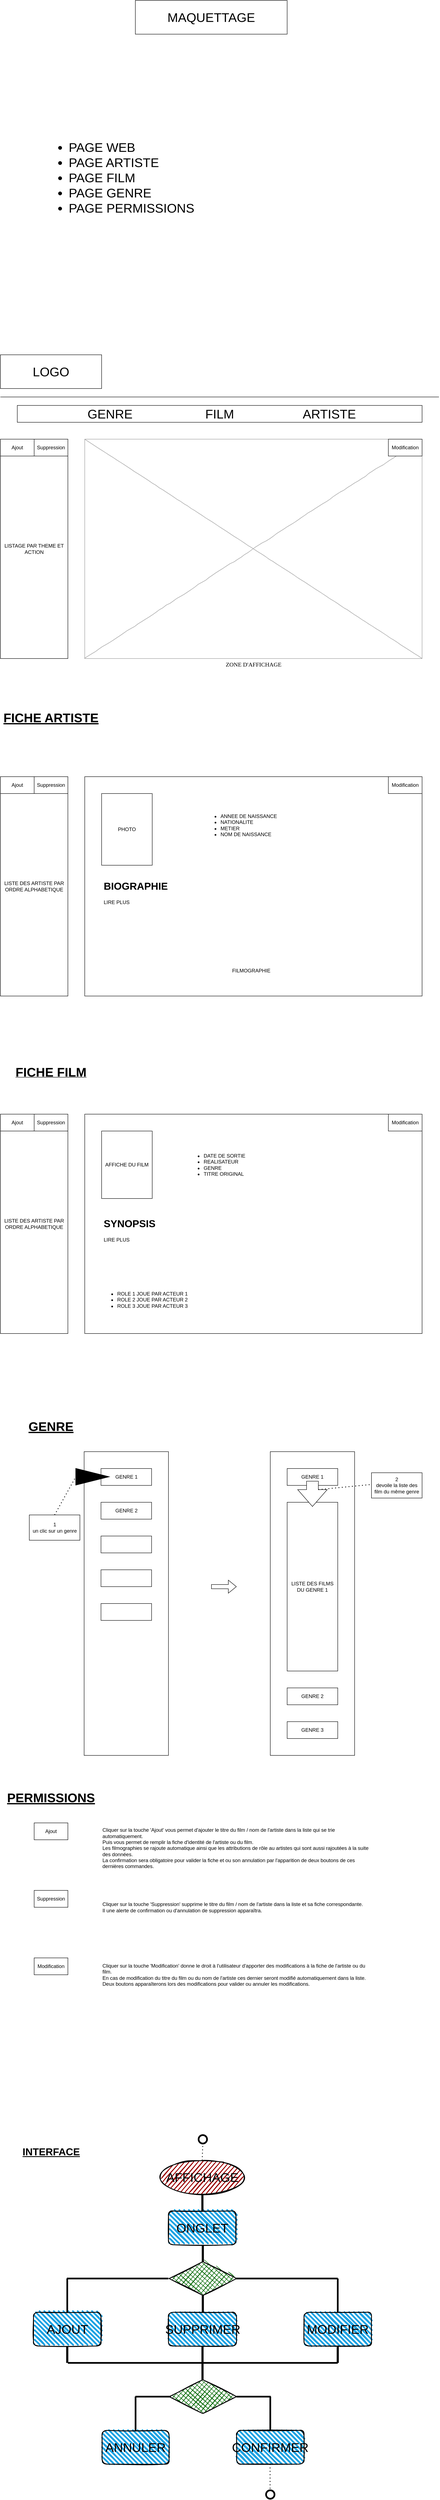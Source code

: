 <mxfile version="20.3.0" type="device"><diagram name="Page-1" id="03018318-947c-dd8e-b7a3-06fadd420f32"><mxGraphModel dx="1450" dy="1715" grid="1" gridSize="10" guides="1" tooltips="1" connect="1" arrows="1" fold="1" page="1" pageScale="1" pageWidth="1100" pageHeight="850" background="#ffffff" math="0" shadow="0"><root><mxCell id="0"/><mxCell id="1" parent="0"/><mxCell id="677b7b8949515195-16" value="ZONE D'AFFICHAGE" style="verticalLabelPosition=bottom;shadow=0;dashed=0;align=center;html=1;verticalAlign=top;strokeWidth=1;shape=mxgraph.mockup.graphics.simpleIcon;strokeColor=#999999;rounded=0;labelBackgroundColor=none;fontFamily=Verdana;fontSize=14;fontColor=#000000;comic=1;" parent="1" vertex="1"><mxGeometry x="240" y="240" width="800" height="520" as="geometry"/></mxCell><mxCell id="gR_RbI7nqdd1gmdEh4gm-1" value="LISTAGE PAR THEME ET ACTION" style="rounded=0;whiteSpace=wrap;html=1;" parent="1" vertex="1"><mxGeometry x="40" y="240" width="160" height="520" as="geometry"/></mxCell><mxCell id="gR_RbI7nqdd1gmdEh4gm-2" value="Ajout" style="rounded=0;whiteSpace=wrap;html=1;" parent="1" vertex="1"><mxGeometry x="40" y="240" width="80" height="40" as="geometry"/></mxCell><mxCell id="gR_RbI7nqdd1gmdEh4gm-3" value="Suppression&lt;span style=&quot;color: rgba(0, 0, 0, 0); font-family: monospace; font-size: 0px; text-align: start;&quot;&gt;%3CmxGraphModel%3E%3Croot%3E%3CmxCell%20id%3D%220%22%2F%3E%3CmxCell%20id%3D%221%22%20parent%3D%220%22%2F%3E%3CmxCell%20id%3D%222%22%20value%3D%22Ajout%22%20style%3D%22rounded%3D0%3BwhiteSpace%3Dwrap%3Bhtml%3D1%3B%22%20vertex%3D%221%22%20parent%3D%221%22%3E%3CmxGeometry%20x%3D%22460%22%20y%3D%2260%22%20width%3D%2270%22%20height%3D%2240%22%20as%3D%22geometry%22%2F%3E%3C%2FmxCell%3E%3C%2Froot%3E%3C%2FmxGraphModel%3E&lt;/span&gt;" style="rounded=0;whiteSpace=wrap;html=1;" parent="1" vertex="1"><mxGeometry x="120" y="240" width="80" height="40" as="geometry"/></mxCell><mxCell id="gR_RbI7nqdd1gmdEh4gm-4" value="Modification" style="rounded=0;whiteSpace=wrap;html=1;" parent="1" vertex="1"><mxGeometry x="960" y="240" width="80" height="40" as="geometry"/></mxCell><mxCell id="gR_RbI7nqdd1gmdEh4gm-5" value="" style="rounded=0;whiteSpace=wrap;html=1;" parent="1" vertex="1"><mxGeometry x="240" y="1040" width="800" height="520" as="geometry"/></mxCell><mxCell id="gR_RbI7nqdd1gmdEh4gm-7" value="PHOTO" style="rounded=0;whiteSpace=wrap;html=1;" parent="1" vertex="1"><mxGeometry x="280" y="1080" width="120" height="170" as="geometry"/></mxCell><mxCell id="gR_RbI7nqdd1gmdEh4gm-11" value="&lt;ul&gt;&lt;li&gt;ANNEE DE NAISSANCE&lt;/li&gt;&lt;li&gt;NATIONALITE&lt;/li&gt;&lt;li&gt;METIER&lt;/li&gt;&lt;li&gt;NOM DE NAISSANCE&lt;/li&gt;&lt;/ul&gt;" style="text;strokeColor=none;fillColor=none;html=1;whiteSpace=wrap;verticalAlign=middle;overflow=hidden;" parent="1" vertex="1"><mxGeometry x="520" y="1070" width="230" height="170" as="geometry"/></mxCell><mxCell id="gR_RbI7nqdd1gmdEh4gm-12" value="&lt;h1&gt;BIOGRAPHIE&lt;/h1&gt;&lt;div&gt;LIRE PLUS&lt;/div&gt;" style="text;html=1;strokeColor=none;fillColor=none;spacing=5;spacingTop=-20;whiteSpace=wrap;overflow=hidden;rounded=0;" parent="1" vertex="1"><mxGeometry x="280" y="1280" width="720" height="120" as="geometry"/></mxCell><mxCell id="gR_RbI7nqdd1gmdEh4gm-13" value="FILMOGRAPHIE" style="text;html=1;strokeColor=none;fillColor=none;align=center;verticalAlign=middle;whiteSpace=wrap;rounded=0;" parent="1" vertex="1"><mxGeometry x="275" y="1440" width="720" height="120" as="geometry"/></mxCell><mxCell id="gR_RbI7nqdd1gmdEh4gm-15" value="FICHE ARTISTE&lt;br style=&quot;font-size: 30px;&quot;&gt;" style="text;html=1;strokeColor=none;fillColor=none;align=center;verticalAlign=middle;whiteSpace=wrap;rounded=0;fontStyle=5;fontSize=30;" parent="1" vertex="1"><mxGeometry x="40" y="880" width="240" height="40" as="geometry"/></mxCell><mxCell id="gR_RbI7nqdd1gmdEh4gm-16" value="" style="rounded=0;whiteSpace=wrap;html=1;" parent="1" vertex="1"><mxGeometry x="240" y="1840" width="800" height="520" as="geometry"/></mxCell><mxCell id="gR_RbI7nqdd1gmdEh4gm-17" value="&lt;b&gt;&lt;u&gt;&lt;font style=&quot;font-size: 30px;&quot;&gt;FICHE FILM&lt;/font&gt;&lt;/u&gt;&lt;/b&gt;" style="text;html=1;strokeColor=none;fillColor=none;align=center;verticalAlign=middle;whiteSpace=wrap;rounded=0;" parent="1" vertex="1"><mxGeometry x="40" y="1720" width="240" height="40" as="geometry"/></mxCell><mxCell id="gR_RbI7nqdd1gmdEh4gm-18" value="AFFICHE DU FILM" style="rounded=0;whiteSpace=wrap;html=1;" parent="1" vertex="1"><mxGeometry x="280" y="1880" width="120" height="160" as="geometry"/></mxCell><mxCell id="gR_RbI7nqdd1gmdEh4gm-19" value="&lt;ul&gt;&lt;li&gt;DATE DE SORTIE&lt;/li&gt;&lt;li&gt;REALISATEUR&lt;/li&gt;&lt;li&gt;GENRE&lt;/li&gt;&lt;li&gt;TITRE ORIGINAL&lt;/li&gt;&lt;/ul&gt;" style="text;strokeColor=none;fillColor=none;html=1;whiteSpace=wrap;verticalAlign=middle;overflow=hidden;" parent="1" vertex="1"><mxGeometry x="480" y="1880" width="240" height="160" as="geometry"/></mxCell><mxCell id="gR_RbI7nqdd1gmdEh4gm-20" value="&lt;h1&gt;SYNOPSIS&lt;/h1&gt;&lt;div&gt;LIRE PLUS&lt;/div&gt;" style="text;html=1;strokeColor=none;fillColor=none;spacing=5;spacingTop=-20;whiteSpace=wrap;overflow=hidden;rounded=0;" parent="1" vertex="1"><mxGeometry x="280" y="2080" width="720" height="120" as="geometry"/></mxCell><mxCell id="gR_RbI7nqdd1gmdEh4gm-21" value="&lt;ul&gt;&lt;li&gt;ROLE 1 JOUE PAR ACTEUR 1&lt;/li&gt;&lt;li&gt;ROLE 2 JOUE PAR ACTEUR 2&lt;/li&gt;&lt;li&gt;ROLE 3 JOUE PAR ACTEUR 3&lt;/li&gt;&lt;/ul&gt;" style="text;strokeColor=none;fillColor=none;html=1;whiteSpace=wrap;verticalAlign=middle;overflow=hidden;" parent="1" vertex="1"><mxGeometry x="275" y="2240" width="720" height="80" as="geometry"/></mxCell><mxCell id="gR_RbI7nqdd1gmdEh4gm-22" value="" style="rounded=0;whiteSpace=wrap;html=1;" parent="1" vertex="1"><mxGeometry x="238.5" y="2640" width="200" height="720" as="geometry"/></mxCell><mxCell id="gR_RbI7nqdd1gmdEh4gm-23" value="GENRE 1" style="rounded=0;whiteSpace=wrap;html=1;" parent="1" vertex="1"><mxGeometry x="278.5" y="2680" width="120" height="40" as="geometry"/></mxCell><mxCell id="gR_RbI7nqdd1gmdEh4gm-24" value="GENRE 2" style="rounded=0;whiteSpace=wrap;html=1;" parent="1" vertex="1"><mxGeometry x="278.5" y="2760" width="120" height="40" as="geometry"/></mxCell><mxCell id="gR_RbI7nqdd1gmdEh4gm-25" value="" style="rounded=0;whiteSpace=wrap;html=1;" parent="1" vertex="1"><mxGeometry x="278.5" y="2840" width="120" height="40" as="geometry"/></mxCell><mxCell id="gR_RbI7nqdd1gmdEh4gm-26" value="" style="rounded=0;whiteSpace=wrap;html=1;" parent="1" vertex="1"><mxGeometry x="278.5" y="2920" width="120" height="40" as="geometry"/></mxCell><mxCell id="gR_RbI7nqdd1gmdEh4gm-27" value="" style="rounded=0;whiteSpace=wrap;html=1;" parent="1" vertex="1"><mxGeometry x="278.5" y="3000" width="120" height="40" as="geometry"/></mxCell><mxCell id="gR_RbI7nqdd1gmdEh4gm-28" value="" style="rounded=0;whiteSpace=wrap;html=1;" parent="1" vertex="1"><mxGeometry x="680" y="2640" width="200" height="720" as="geometry"/></mxCell><mxCell id="gR_RbI7nqdd1gmdEh4gm-29" value="GENRE 1" style="rounded=0;whiteSpace=wrap;html=1;" parent="1" vertex="1"><mxGeometry x="720" y="2680" width="120" height="40" as="geometry"/></mxCell><mxCell id="gR_RbI7nqdd1gmdEh4gm-31" value="GENRE 2" style="rounded=0;whiteSpace=wrap;html=1;" parent="1" vertex="1"><mxGeometry x="720" y="3200" width="120" height="40" as="geometry"/></mxCell><mxCell id="gR_RbI7nqdd1gmdEh4gm-32" value="GENRE 3" style="rounded=0;whiteSpace=wrap;html=1;" parent="1" vertex="1"><mxGeometry x="720" y="3280" width="120" height="40" as="geometry"/></mxCell><mxCell id="gR_RbI7nqdd1gmdEh4gm-33" value="" style="shape=flexArrow;endArrow=classic;html=1;rounded=0;width=14;endSize=11.92;startArrow=none;" parent="1" source="gR_RbI7nqdd1gmdEh4gm-30" edge="1"><mxGeometry width="50" height="50" relative="1" as="geometry"><mxPoint x="790" y="3030" as="sourcePoint"/><mxPoint x="840" y="2980" as="targetPoint"/><Array as="points"/></mxGeometry></mxCell><mxCell id="gR_RbI7nqdd1gmdEh4gm-30" value="LISTE DES FILMS DU GENRE 1" style="rounded=0;whiteSpace=wrap;html=1;" parent="1" vertex="1"><mxGeometry x="720" y="2760" width="120" height="400" as="geometry"/></mxCell><mxCell id="gR_RbI7nqdd1gmdEh4gm-35" value="" style="shape=flexArrow;endArrow=classic;html=1;rounded=0;" parent="1" edge="1"><mxGeometry width="50" height="50" relative="1" as="geometry"><mxPoint x="540" y="2960" as="sourcePoint"/><mxPoint x="600" y="2960" as="targetPoint"/></mxGeometry></mxCell><mxCell id="gR_RbI7nqdd1gmdEh4gm-36" value="LISTE DES ARTISTE PAR ORDRE ALPHABETIQUE" style="rounded=0;whiteSpace=wrap;html=1;" parent="1" vertex="1"><mxGeometry x="40" y="1040" width="160" height="520" as="geometry"/></mxCell><mxCell id="gR_RbI7nqdd1gmdEh4gm-37" value="LISTE DES ARTISTE PAR ORDRE ALPHABETIQUE" style="rounded=0;whiteSpace=wrap;html=1;" parent="1" vertex="1"><mxGeometry x="40" y="1840" width="160" height="520" as="geometry"/></mxCell><mxCell id="KAuqBJ_WlnmUtHSCEGYd-1" value="" style="shape=mxgraph.arrows2.wedgeArrow;html=1;bendable=0;startWidth=20;fillColor=strokeColor;defaultFillColor=invert;defaultGradientColor=invert;rounded=0;" edge="1" parent="1"><mxGeometry width="100" height="100" relative="1" as="geometry"><mxPoint x="218.5" y="2699.5" as="sourcePoint"/><mxPoint x="298.5" y="2699.5" as="targetPoint"/></mxGeometry></mxCell><mxCell id="KAuqBJ_WlnmUtHSCEGYd-2" value="" style="html=1;shadow=0;dashed=0;align=center;verticalAlign=middle;shape=mxgraph.arrows2.arrow;dy=0.6;dx=40;direction=south;notch=0;" vertex="1" parent="1"><mxGeometry x="745" y="2710" width="70" height="60" as="geometry"/></mxCell><mxCell id="KAuqBJ_WlnmUtHSCEGYd-3" value="1&lt;br&gt;un clic sur un genre" style="rounded=0;whiteSpace=wrap;html=1;" vertex="1" parent="1"><mxGeometry x="108.5" y="2790" width="120" height="60" as="geometry"/></mxCell><mxCell id="KAuqBJ_WlnmUtHSCEGYd-4" value="2&lt;br&gt;devoile la liste des film du même genre" style="rounded=0;whiteSpace=wrap;html=1;" vertex="1" parent="1"><mxGeometry x="920" y="2690" width="120" height="60" as="geometry"/></mxCell><mxCell id="KAuqBJ_WlnmUtHSCEGYd-6" value="" style="endArrow=none;dashed=1;html=1;dashPattern=1 3;strokeWidth=2;rounded=0;entryX=-0.017;entryY=0.633;entryDx=0;entryDy=0;entryPerimeter=0;exitX=0;exitY=0;exitDx=20;exitDy=21;exitPerimeter=0;" edge="1" parent="1" source="KAuqBJ_WlnmUtHSCEGYd-2"><mxGeometry width="50" height="50" relative="1" as="geometry"><mxPoint x="760" y="2990" as="sourcePoint"/><mxPoint x="917.96" y="2717.98" as="targetPoint"/></mxGeometry></mxCell><mxCell id="KAuqBJ_WlnmUtHSCEGYd-7" value="" style="endArrow=none;dashed=1;html=1;dashPattern=1 3;strokeWidth=2;rounded=0;exitX=0.5;exitY=0;exitDx=0;exitDy=0;" edge="1" parent="1" source="KAuqBJ_WlnmUtHSCEGYd-3"><mxGeometry width="50" height="50" relative="1" as="geometry"><mxPoint x="598.5" y="2990" as="sourcePoint"/><mxPoint x="218.5" y="2700" as="targetPoint"/></mxGeometry></mxCell><mxCell id="KAuqBJ_WlnmUtHSCEGYd-8" value="GENRE" style="text;html=1;strokeColor=none;fillColor=none;align=center;verticalAlign=middle;whiteSpace=wrap;rounded=0;strokeWidth=1;fontStyle=5;fontSize=30;" vertex="1" parent="1"><mxGeometry x="40" y="2560" width="240" height="40" as="geometry"/></mxCell><mxCell id="KAuqBJ_WlnmUtHSCEGYd-12" value="Modification" style="rounded=0;whiteSpace=wrap;html=1;" vertex="1" parent="1"><mxGeometry x="960" y="1040" width="80" height="40" as="geometry"/></mxCell><mxCell id="KAuqBJ_WlnmUtHSCEGYd-13" value="Modification" style="rounded=0;whiteSpace=wrap;html=1;" vertex="1" parent="1"><mxGeometry x="960" y="1840" width="80" height="40" as="geometry"/></mxCell><mxCell id="KAuqBJ_WlnmUtHSCEGYd-14" value="Ajout" style="rounded=0;whiteSpace=wrap;html=1;" vertex="1" parent="1"><mxGeometry x="40" y="1040" width="80" height="40" as="geometry"/></mxCell><mxCell id="KAuqBJ_WlnmUtHSCEGYd-15" value="Suppression&lt;span style=&quot;color: rgba(0, 0, 0, 0); font-family: monospace; font-size: 0px; text-align: start;&quot;&gt;%3CmxGraphModel%3E%3Croot%3E%3CmxCell%20id%3D%220%22%2F%3E%3CmxCell%20id%3D%221%22%20parent%3D%220%22%2F%3E%3CmxCell%20id%3D%222%22%20value%3D%22Ajout%22%20style%3D%22rounded%3D0%3BwhiteSpace%3Dwrap%3Bhtml%3D1%3B%22%20vertex%3D%221%22%20parent%3D%221%22%3E%3CmxGeometry%20x%3D%22460%22%20y%3D%2260%22%20width%3D%2270%22%20height%3D%2240%22%20as%3D%22geometry%22%2F%3E%3C%2FmxCell%3E%3C%2Froot%3E%3C%2FmxGraphModel%3E&lt;/span&gt;" style="rounded=0;whiteSpace=wrap;html=1;" vertex="1" parent="1"><mxGeometry x="120" y="1040" width="80" height="40" as="geometry"/></mxCell><mxCell id="KAuqBJ_WlnmUtHSCEGYd-16" value="Ajout" style="rounded=0;whiteSpace=wrap;html=1;" vertex="1" parent="1"><mxGeometry x="40" y="1840" width="80" height="40" as="geometry"/></mxCell><mxCell id="KAuqBJ_WlnmUtHSCEGYd-17" value="Suppression&lt;span style=&quot;color: rgba(0, 0, 0, 0); font-family: monospace; font-size: 0px; text-align: start;&quot;&gt;%3CmxGraphModel%3E%3Croot%3E%3CmxCell%20id%3D%220%22%2F%3E%3CmxCell%20id%3D%221%22%20parent%3D%220%22%2F%3E%3CmxCell%20id%3D%222%22%20value%3D%22Ajout%22%20style%3D%22rounded%3D0%3BwhiteSpace%3Dwrap%3Bhtml%3D1%3B%22%20vertex%3D%221%22%20parent%3D%221%22%3E%3CmxGeometry%20x%3D%22460%22%20y%3D%2260%22%20width%3D%2270%22%20height%3D%2240%22%20as%3D%22geometry%22%2F%3E%3C%2FmxCell%3E%3C%2Froot%3E%3C%2FmxGraphModel%3E&lt;/span&gt;" style="rounded=0;whiteSpace=wrap;html=1;" vertex="1" parent="1"><mxGeometry x="120" y="1840" width="80" height="40" as="geometry"/></mxCell><mxCell id="KAuqBJ_WlnmUtHSCEGYd-18" value="Ajout" style="rounded=0;whiteSpace=wrap;html=1;" vertex="1" parent="1"><mxGeometry x="120" y="3520" width="80" height="40" as="geometry"/></mxCell><mxCell id="KAuqBJ_WlnmUtHSCEGYd-19" value="Suppression&lt;span style=&quot;color: rgba(0, 0, 0, 0); font-family: monospace; font-size: 0px; text-align: start;&quot;&gt;%3CmxGraphModel%3E%3Croot%3E%3CmxCell%20id%3D%220%22%2F%3E%3CmxCell%20id%3D%221%22%20parent%3D%220%22%2F%3E%3CmxCell%20id%3D%222%22%20value%3D%22Ajout%22%20style%3D%22rounded%3D0%3BwhiteSpace%3Dwrap%3Bhtml%3D1%3B%22%20vertex%3D%221%22%20parent%3D%221%22%3E%3CmxGeometry%20x%3D%22460%22%20y%3D%2260%22%20width%3D%2270%22%20height%3D%2240%22%20as%3D%22geometry%22%2F%3E%3C%2FmxCell%3E%3C%2Froot%3E%3C%2FmxGraphModel%3E&lt;/span&gt;" style="rounded=0;whiteSpace=wrap;html=1;" vertex="1" parent="1"><mxGeometry x="120" y="3680" width="80" height="40" as="geometry"/></mxCell><mxCell id="KAuqBJ_WlnmUtHSCEGYd-20" value="Modification" style="rounded=0;whiteSpace=wrap;html=1;" vertex="1" parent="1"><mxGeometry x="120" y="3840" width="80" height="40" as="geometry"/></mxCell><mxCell id="KAuqBJ_WlnmUtHSCEGYd-21" value="PERMISSIONS" style="text;html=1;strokeColor=none;fillColor=none;align=center;verticalAlign=middle;whiteSpace=wrap;rounded=0;strokeWidth=1;fontSize=30;fontStyle=5" vertex="1" parent="1"><mxGeometry x="40" y="3440" width="240" height="40" as="geometry"/></mxCell><mxCell id="KAuqBJ_WlnmUtHSCEGYd-22" value="Cliquer sur la touche 'Ajout' vous permet d'ajouter le titre du film / nom de l'artiste dans la liste qui se trie automatiquement.&lt;br&gt;Puis vous permet de remplir la fiche d'identité de l'artiste ou du film.&lt;br&gt;Les filmographies se rajoute automatique ainsi que les attributions de rôle au artistes qui sont aussi rajoutées à la suite des données.&lt;br&gt;La confirmation sera obligatoire pour valider la fiche et ou son annulation par l'apparition de deux boutons de ces dernières commandes." style="text;html=1;strokeColor=none;fillColor=none;align=left;verticalAlign=middle;whiteSpace=wrap;rounded=0;strokeWidth=1;" vertex="1" parent="1"><mxGeometry x="280" y="3520" width="640" height="120" as="geometry"/></mxCell><mxCell id="KAuqBJ_WlnmUtHSCEGYd-23" value="Cliquer sur la touche 'Suppression' supprime le titre du film / nom de l'artiste dans la liste et sa fiche correspondante.&lt;br&gt;Il une alerte de confirmation ou d'annulation de suppression apparaîtra.&lt;span style=&quot;color: rgba(0, 0, 0, 0); font-family: monospace; font-size: 0px;&quot;&gt;%3CmxGraphModel%3E%3Croot%3E%3CmxCell%20id%3D%220%22%2F%3E%3CmxCell%20id%3D%221%22%20parent%3D%220%22%2F%3E%3CmxCell%20id%3D%222%22%20value%3D%22Modification%22%20style%3D%22rounded%3D0%3BwhiteSpace%3Dwrap%3Bhtml%3D1%3B%22%20vertex%3D%221%22%20parent%3D%221%22%3E%3CmxGeometry%20x%3D%22960%22%20y%3D%221840%22%20width%3D%2280%22%20height%3D%2240%22%20as%3D%22geometry%22%2F%3E%3C%2FmxCell%3E%3C%2Froot%3E%3C%2FmxGraphModel%3E&lt;/span&gt;" style="text;html=1;strokeColor=none;fillColor=none;align=left;verticalAlign=middle;whiteSpace=wrap;rounded=0;strokeWidth=1;" vertex="1" parent="1"><mxGeometry x="280" y="3680" width="641.5" height="80" as="geometry"/></mxCell><mxCell id="KAuqBJ_WlnmUtHSCEGYd-24" value="Cliquer sur la touche 'Modification' donne le droit à l'utilisateur d'apporter des modifications à la fiche de l'artiste ou du film.&lt;br&gt;En cas de modification du titre du film ou du nom de l'artiste ces dernier seront modifié automatiquement dans la liste. Deux boutons apparaîterons lors des modifications pour valider ou annuler les modifications." style="text;html=1;strokeColor=none;fillColor=none;align=left;verticalAlign=middle;whiteSpace=wrap;rounded=0;strokeWidth=1;" vertex="1" parent="1"><mxGeometry x="280" y="3840" width="641.5" height="80" as="geometry"/></mxCell><mxCell id="KAuqBJ_WlnmUtHSCEGYd-25" value="LOGO" style="rounded=0;whiteSpace=wrap;html=1;strokeWidth=1;fontSize=30;" vertex="1" parent="1"><mxGeometry x="40" y="40" width="240" height="80" as="geometry"/></mxCell><mxCell id="KAuqBJ_WlnmUtHSCEGYd-26" value="" style="endArrow=none;html=1;rounded=0;fontSize=30;" edge="1" parent="1"><mxGeometry width="50" height="50" relative="1" as="geometry"><mxPoint x="40" y="140" as="sourcePoint"/><mxPoint x="1080" y="140" as="targetPoint"/></mxGeometry></mxCell><mxCell id="KAuqBJ_WlnmUtHSCEGYd-27" value="" style="rounded=0;whiteSpace=wrap;html=1;strokeWidth=1;fontSize=30;" vertex="1" parent="1"><mxGeometry x="80" y="160" width="960" height="40" as="geometry"/></mxCell><mxCell id="KAuqBJ_WlnmUtHSCEGYd-28" value="GENRE" style="text;html=1;strokeColor=none;fillColor=none;align=center;verticalAlign=middle;whiteSpace=wrap;rounded=0;strokeWidth=1;fontSize=30;" vertex="1" parent="1"><mxGeometry x="240" y="160" width="120" height="40" as="geometry"/></mxCell><mxCell id="KAuqBJ_WlnmUtHSCEGYd-29" value="FILM" style="text;html=1;strokeColor=none;fillColor=none;align=center;verticalAlign=middle;whiteSpace=wrap;rounded=0;strokeWidth=1;fontSize=30;" vertex="1" parent="1"><mxGeometry x="500" y="160" width="120" height="40" as="geometry"/></mxCell><mxCell id="KAuqBJ_WlnmUtHSCEGYd-30" value="ARTISTE" style="text;html=1;strokeColor=none;fillColor=none;align=center;verticalAlign=middle;whiteSpace=wrap;rounded=0;strokeWidth=1;fontSize=30;" vertex="1" parent="1"><mxGeometry x="760" y="160" width="120" height="40" as="geometry"/></mxCell><mxCell id="KAuqBJ_WlnmUtHSCEGYd-31" value="MAQUETTAGE" style="rounded=0;whiteSpace=wrap;html=1;strokeWidth=1;fontSize=30;" vertex="1" parent="1"><mxGeometry x="360" y="-800" width="360" height="80" as="geometry"/></mxCell><mxCell id="KAuqBJ_WlnmUtHSCEGYd-32" value="&lt;ul&gt;&lt;li&gt;PAGE WEB&lt;/li&gt;&lt;li&gt;PAGE ARTISTE&lt;/li&gt;&lt;li&gt;PAGE FILM&lt;/li&gt;&lt;li&gt;PAGE GENRE&lt;/li&gt;&lt;li&gt;PAGE PERMISSIONS&lt;/li&gt;&lt;/ul&gt;" style="text;strokeColor=none;fillColor=none;html=1;whiteSpace=wrap;verticalAlign=middle;overflow=hidden;strokeWidth=1;fontSize=30;" vertex="1" parent="1"><mxGeometry x="160" y="-640" width="760" height="520" as="geometry"/></mxCell><mxCell id="KAuqBJ_WlnmUtHSCEGYd-33" value="ONGLET" style="rounded=1;whiteSpace=wrap;html=1;strokeWidth=2;fillWeight=4;hachureGap=8;hachureAngle=45;fillColor=#1ba1e2;sketch=1;fontSize=30;" vertex="1" parent="1"><mxGeometry x="438.5" y="4440" width="160" height="80" as="geometry"/></mxCell><mxCell id="KAuqBJ_WlnmUtHSCEGYd-34" value="" style="rhombus;whiteSpace=wrap;html=1;strokeWidth=2;fillWeight=-1;hachureGap=8;fillStyle=cross-hatch;fillColor=#006600;sketch=1;fontSize=30;" vertex="1" parent="1"><mxGeometry x="440" y="4560" width="160" height="80" as="geometry"/></mxCell><mxCell id="KAuqBJ_WlnmUtHSCEGYd-35" value="AJOUT" style="rounded=1;whiteSpace=wrap;html=1;strokeWidth=2;fillWeight=4;hachureGap=8;hachureAngle=45;fillColor=#1ba1e2;sketch=1;fontSize=30;" vertex="1" parent="1"><mxGeometry x="118.5" y="4680" width="160" height="80" as="geometry"/></mxCell><mxCell id="KAuqBJ_WlnmUtHSCEGYd-36" value="SUPPRIMER" style="rounded=1;whiteSpace=wrap;html=1;strokeWidth=2;fillWeight=4;hachureGap=8;hachureAngle=45;fillColor=#1ba1e2;sketch=1;fontSize=30;" vertex="1" parent="1"><mxGeometry x="438.5" y="4680" width="161.5" height="80" as="geometry"/></mxCell><mxCell id="KAuqBJ_WlnmUtHSCEGYd-37" value="AFFICHAGE" style="ellipse;whiteSpace=wrap;html=1;strokeWidth=2;fillWeight=2;hachureGap=8;fillColor=#990000;fillStyle=dots;sketch=1;fontSize=30;" vertex="1" parent="1"><mxGeometry x="418.5" y="4320" width="200" height="80" as="geometry"/></mxCell><mxCell id="KAuqBJ_WlnmUtHSCEGYd-38" value="MODIFIER" style="rounded=1;whiteSpace=wrap;html=1;strokeWidth=2;fillWeight=4;hachureGap=8;hachureAngle=45;fillColor=#1ba1e2;sketch=1;fontSize=30;" vertex="1" parent="1"><mxGeometry x="760" y="4680" width="160" height="80" as="geometry"/></mxCell><mxCell id="KAuqBJ_WlnmUtHSCEGYd-39" value="" style="rhombus;whiteSpace=wrap;html=1;strokeWidth=2;fillWeight=-1;hachureGap=8;fillStyle=cross-hatch;fillColor=#006600;sketch=1;fontSize=30;" vertex="1" parent="1"><mxGeometry x="440" y="4840" width="160" height="80" as="geometry"/></mxCell><mxCell id="KAuqBJ_WlnmUtHSCEGYd-40" value="ANNULER" style="rounded=1;whiteSpace=wrap;html=1;strokeWidth=2;fillWeight=4;hachureGap=8;hachureAngle=45;fillColor=#1ba1e2;sketch=1;fontSize=30;" vertex="1" parent="1"><mxGeometry x="281" y="4960" width="159" height="80" as="geometry"/></mxCell><mxCell id="KAuqBJ_WlnmUtHSCEGYd-41" value="CONFIRMER" style="rounded=1;whiteSpace=wrap;html=1;strokeWidth=2;fillWeight=4;hachureGap=8;hachureAngle=45;fillColor=#1ba1e2;sketch=1;fontSize=30;" vertex="1" parent="1"><mxGeometry x="600" y="4960" width="160" height="80" as="geometry"/></mxCell><mxCell id="KAuqBJ_WlnmUtHSCEGYd-43" value="" style="line;strokeWidth=5;direction=south;html=1;fontSize=30;" vertex="1" parent="1"><mxGeometry x="514" y="4400" width="10" height="40" as="geometry"/></mxCell><mxCell id="KAuqBJ_WlnmUtHSCEGYd-44" value="" style="line;strokeWidth=5;direction=south;html=1;fontSize=30;" vertex="1" parent="1"><mxGeometry x="515" y="4520" width="10" height="40" as="geometry"/></mxCell><mxCell id="KAuqBJ_WlnmUtHSCEGYd-45" value="" style="line;strokeWidth=5;direction=south;html=1;fontSize=30;" vertex="1" parent="1"><mxGeometry x="515" y="4640" width="10" height="40" as="geometry"/></mxCell><mxCell id="KAuqBJ_WlnmUtHSCEGYd-46" value="" style="line;strokeWidth=4;html=1;perimeter=backbonePerimeter;points=[];outlineConnect=0;fontSize=30;" vertex="1" parent="1"><mxGeometry x="599" y="4595" width="241" height="10" as="geometry"/></mxCell><mxCell id="KAuqBJ_WlnmUtHSCEGYd-47" value="" style="line;strokeWidth=4;html=1;perimeter=backbonePerimeter;points=[];outlineConnect=0;fontSize=30;" vertex="1" parent="1"><mxGeometry x="197.5" y="4595" width="241" height="10" as="geometry"/></mxCell><mxCell id="KAuqBJ_WlnmUtHSCEGYd-48" value="" style="line;strokeWidth=4;direction=south;html=1;fontSize=30;" vertex="1" parent="1"><mxGeometry x="835" y="4600" width="10" height="80" as="geometry"/></mxCell><mxCell id="KAuqBJ_WlnmUtHSCEGYd-49" value="" style="line;strokeWidth=4;direction=south;html=1;fontSize=30;" vertex="1" parent="1"><mxGeometry x="193.5" y="4600" width="10" height="80" as="geometry"/></mxCell><mxCell id="KAuqBJ_WlnmUtHSCEGYd-50" value="" style="line;strokeWidth=5;direction=south;html=1;fontSize=30;" vertex="1" parent="1"><mxGeometry x="514.25" y="4760" width="10" height="80" as="geometry"/></mxCell><mxCell id="KAuqBJ_WlnmUtHSCEGYd-51" value="" style="line;strokeWidth=4;html=1;fontSize=30;" vertex="1" parent="1"><mxGeometry x="600" y="4875" width="81" height="10" as="geometry"/></mxCell><mxCell id="KAuqBJ_WlnmUtHSCEGYd-52" value="" style="line;strokeWidth=4;html=1;fontSize=30;" vertex="1" parent="1"><mxGeometry x="360" y="4875" width="84.5" height="10" as="geometry"/></mxCell><mxCell id="KAuqBJ_WlnmUtHSCEGYd-53" value="" style="line;strokeWidth=4;direction=south;html=1;fontSize=30;" vertex="1" parent="1"><mxGeometry x="355.5" y="4880" width="10" height="80" as="geometry"/></mxCell><mxCell id="KAuqBJ_WlnmUtHSCEGYd-54" value="" style="line;strokeWidth=4;direction=south;html=1;fontSize=30;" vertex="1" parent="1"><mxGeometry x="675" y="4880" width="10" height="80" as="geometry"/></mxCell><mxCell id="KAuqBJ_WlnmUtHSCEGYd-58" value="" style="endArrow=none;dashed=1;html=1;dashPattern=1 3;strokeWidth=2;rounded=0;fontSize=30;exitX=0.509;exitY=0.8;exitDx=0;exitDy=0;exitPerimeter=0;" edge="1" parent="1"><mxGeometry width="50" height="50" relative="1" as="geometry"><mxPoint x="679.5" y="5040" as="sourcePoint"/><mxPoint x="679.56" y="5117" as="targetPoint"/></mxGeometry></mxCell><mxCell id="KAuqBJ_WlnmUtHSCEGYd-59" value="" style="endArrow=none;dashed=1;html=1;dashPattern=1 3;strokeWidth=2;rounded=0;fontSize=30;exitX=0.5;exitY=0;exitDx=0;exitDy=0;" edge="1" parent="1" source="KAuqBJ_WlnmUtHSCEGYd-37"><mxGeometry width="50" height="50" relative="1" as="geometry"><mxPoint x="520" y="4310" as="sourcePoint"/><mxPoint x="520" y="4280" as="targetPoint"/></mxGeometry></mxCell><mxCell id="KAuqBJ_WlnmUtHSCEGYd-60" value="" style="ellipse;whiteSpace=wrap;html=1;aspect=fixed;strokeWidth=4;fontSize=30;" vertex="1" parent="1"><mxGeometry x="510" y="4260" width="20" height="20" as="geometry"/></mxCell><mxCell id="KAuqBJ_WlnmUtHSCEGYd-61" value="" style="ellipse;whiteSpace=wrap;html=1;aspect=fixed;strokeWidth=4;fontSize=30;" vertex="1" parent="1"><mxGeometry x="670" y="5102" width="20" height="20" as="geometry"/></mxCell><mxCell id="KAuqBJ_WlnmUtHSCEGYd-64" value="" style="line;strokeWidth=5;direction=south;html=1;fontSize=30;" vertex="1" parent="1"><mxGeometry x="835" y="4760" width="10" height="40" as="geometry"/></mxCell><mxCell id="KAuqBJ_WlnmUtHSCEGYd-65" value="" style="line;strokeWidth=5;direction=south;html=1;fontSize=30;" vertex="1" parent="1"><mxGeometry x="193.5" y="4760" width="10" height="40" as="geometry"/></mxCell><mxCell id="KAuqBJ_WlnmUtHSCEGYd-67" value="" style="line;strokeWidth=4;html=1;fontSize=30;" vertex="1" parent="1"><mxGeometry x="200" y="4795" width="640" height="10" as="geometry"/></mxCell><mxCell id="KAuqBJ_WlnmUtHSCEGYd-68" value="INTERFACE" style="text;strokeColor=none;fillColor=none;html=1;fontSize=24;fontStyle=5;verticalAlign=middle;align=center;strokeWidth=4;" vertex="1" parent="1"><mxGeometry x="40" y="4280" width="240" height="40" as="geometry"/></mxCell></root></mxGraphModel></diagram></mxfile>